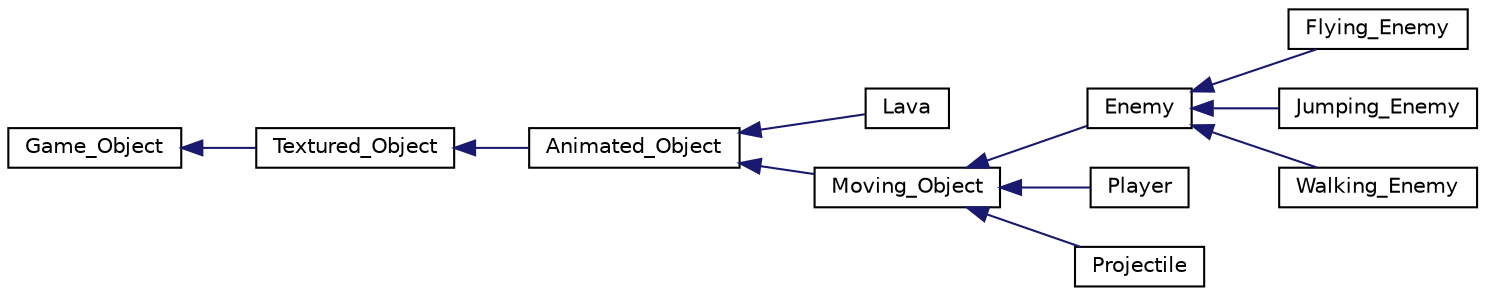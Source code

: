 digraph "Graphical Class Hierarchy"
{
 // LATEX_PDF_SIZE
  edge [fontname="Helvetica",fontsize="10",labelfontname="Helvetica",labelfontsize="10"];
  node [fontname="Helvetica",fontsize="10",shape=record];
  rankdir="LR";
  Node0 [label="Game_Object",height=0.2,width=0.4,color="black", fillcolor="white", style="filled",URL="$classGame__Object.html",tooltip=" "];
  Node0 -> Node1 [dir="back",color="midnightblue",fontsize="10",style="solid",fontname="Helvetica"];
  Node1 [label="Textured_Object",height=0.2,width=0.4,color="black", fillcolor="white", style="filled",URL="$classTextured__Object.html",tooltip=" "];
  Node1 -> Node2 [dir="back",color="midnightblue",fontsize="10",style="solid",fontname="Helvetica"];
  Node2 [label="Animated_Object",height=0.2,width=0.4,color="black", fillcolor="white", style="filled",URL="$classAnimated__Object.html",tooltip=" "];
  Node2 -> Node3 [dir="back",color="midnightblue",fontsize="10",style="solid",fontname="Helvetica"];
  Node3 [label="Lava",height=0.2,width=0.4,color="black", fillcolor="white", style="filled",URL="$classLava.html",tooltip=" "];
  Node2 -> Node4 [dir="back",color="midnightblue",fontsize="10",style="solid",fontname="Helvetica"];
  Node4 [label="Moving_Object",height=0.2,width=0.4,color="black", fillcolor="white", style="filled",URL="$classMoving__Object.html",tooltip=" "];
  Node4 -> Node5 [dir="back",color="midnightblue",fontsize="10",style="solid",fontname="Helvetica"];
  Node5 [label="Enemy",height=0.2,width=0.4,color="black", fillcolor="white", style="filled",URL="$classEnemy.html",tooltip=" "];
  Node5 -> Node6 [dir="back",color="midnightblue",fontsize="10",style="solid",fontname="Helvetica"];
  Node6 [label="Flying_Enemy",height=0.2,width=0.4,color="black", fillcolor="white", style="filled",URL="$classFlying__Enemy.html",tooltip=" "];
  Node5 -> Node7 [dir="back",color="midnightblue",fontsize="10",style="solid",fontname="Helvetica"];
  Node7 [label="Jumping_Enemy",height=0.2,width=0.4,color="black", fillcolor="white", style="filled",URL="$classJumping__Enemy.html",tooltip=" "];
  Node5 -> Node8 [dir="back",color="midnightblue",fontsize="10",style="solid",fontname="Helvetica"];
  Node8 [label="Walking_Enemy",height=0.2,width=0.4,color="black", fillcolor="white", style="filled",URL="$classWalking__Enemy.html",tooltip=" "];
  Node4 -> Node9 [dir="back",color="midnightblue",fontsize="10",style="solid",fontname="Helvetica"];
  Node9 [label="Player",height=0.2,width=0.4,color="black", fillcolor="white", style="filled",URL="$classPlayer.html",tooltip=" "];
  Node4 -> Node10 [dir="back",color="midnightblue",fontsize="10",style="solid",fontname="Helvetica"];
  Node10 [label="Projectile",height=0.2,width=0.4,color="black", fillcolor="white", style="filled",URL="$classProjectile.html",tooltip=" "];
}

